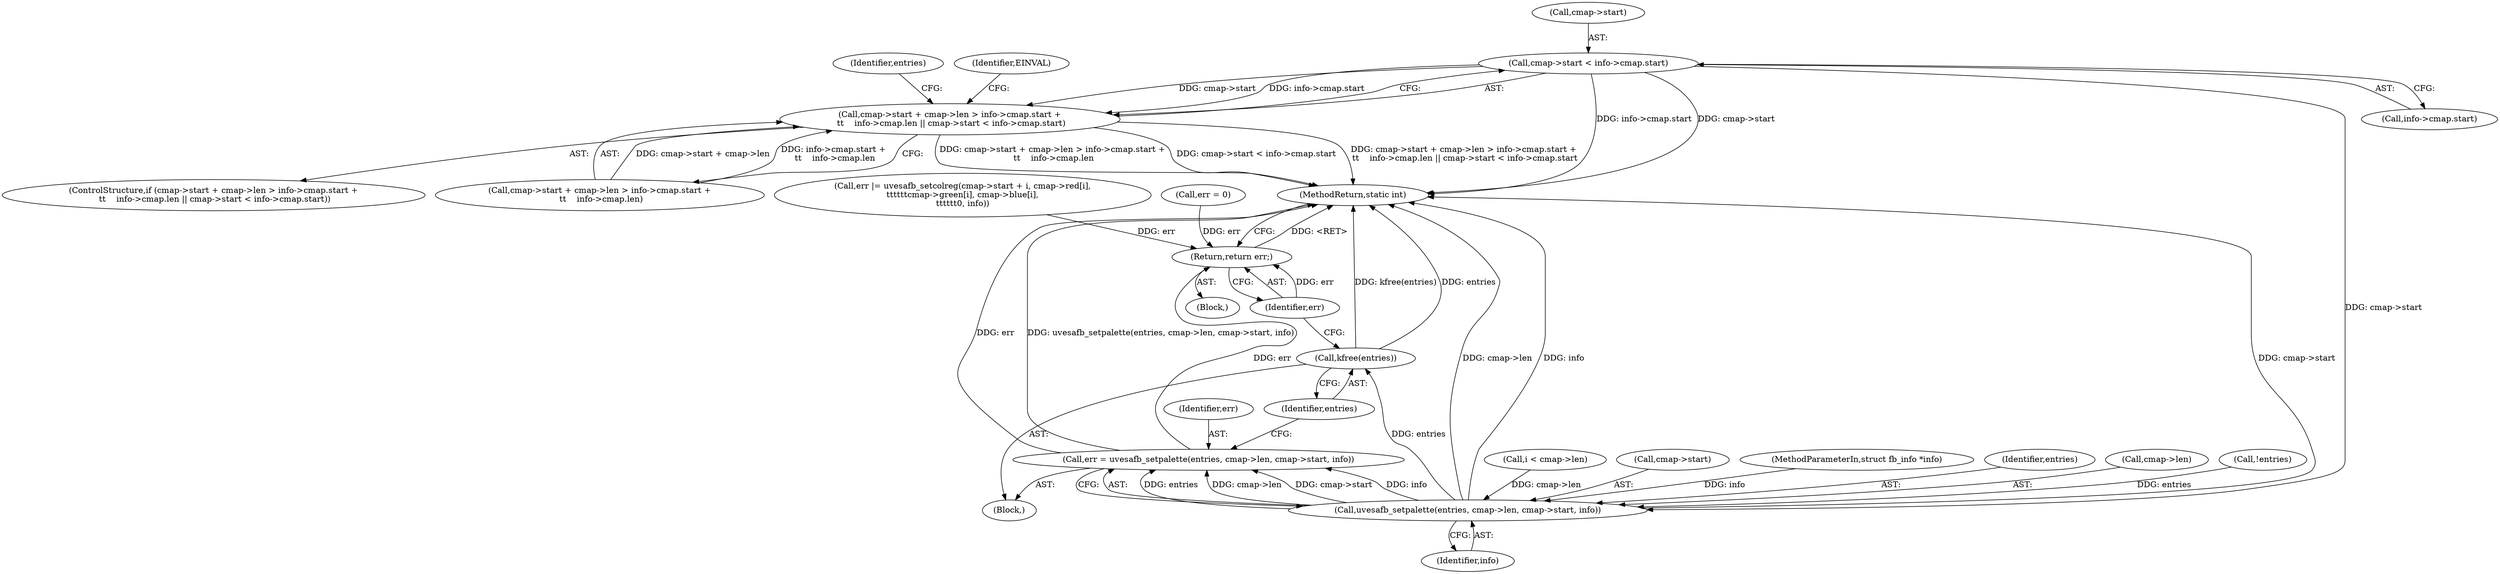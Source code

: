 digraph "0_linux_9f645bcc566a1e9f921bdae7528a01ced5bc3713@pointer" {
"1000147" [label="(Call,cmap->start < info->cmap.start)"];
"1000127" [label="(Call,cmap->start + cmap->len > info->cmap.start +\n \t\t    info->cmap.len || cmap->start < info->cmap.start)"];
"1000236" [label="(Call,uvesafb_setpalette(entries, cmap->len, cmap->start, info))"];
"1000234" [label="(Call,err = uvesafb_setpalette(entries, cmap->len, cmap->start, info))"];
"1000286" [label="(Return,return err;)"];
"1000245" [label="(Call,kfree(entries))"];
"1000180" [label="(Call,i < cmap->len)"];
"1000241" [label="(Call,cmap->start)"];
"1000114" [label="(Call,err = 0)"];
"1000160" [label="(Identifier,entries)"];
"1000148" [label="(Call,cmap->start)"];
"1000286" [label="(Return,return err;)"];
"1000151" [label="(Call,info->cmap.start)"];
"1000125" [label="(Block,)"];
"1000104" [label="(Block,)"];
"1000245" [label="(Call,kfree(entries))"];
"1000246" [label="(Identifier,entries)"];
"1000127" [label="(Call,cmap->start + cmap->len > info->cmap.start +\n \t\t    info->cmap.len || cmap->start < info->cmap.start)"];
"1000234" [label="(Call,err = uvesafb_setpalette(entries, cmap->len, cmap->start, info))"];
"1000261" [label="(Call,err |= uvesafb_setcolreg(cmap->start + i, cmap->red[i],\n\t\t\t\t\t\tcmap->green[i], cmap->blue[i],\n\t\t\t\t\t\t0, info))"];
"1000235" [label="(Identifier,err)"];
"1000287" [label="(Identifier,err)"];
"1000103" [label="(MethodParameterIn,struct fb_info *info)"];
"1000147" [label="(Call,cmap->start < info->cmap.start)"];
"1000237" [label="(Identifier,entries)"];
"1000238" [label="(Call,cmap->len)"];
"1000244" [label="(Identifier,info)"];
"1000158" [label="(Identifier,EINVAL)"];
"1000236" [label="(Call,uvesafb_setpalette(entries, cmap->len, cmap->start, info))"];
"1000171" [label="(Call,!entries)"];
"1000126" [label="(ControlStructure,if (cmap->start + cmap->len > info->cmap.start +\n \t\t    info->cmap.len || cmap->start < info->cmap.start))"];
"1000128" [label="(Call,cmap->start + cmap->len > info->cmap.start +\n \t\t    info->cmap.len)"];
"1000288" [label="(MethodReturn,static int)"];
"1000147" -> "1000127"  [label="AST: "];
"1000147" -> "1000151"  [label="CFG: "];
"1000148" -> "1000147"  [label="AST: "];
"1000151" -> "1000147"  [label="AST: "];
"1000127" -> "1000147"  [label="CFG: "];
"1000147" -> "1000288"  [label="DDG: info->cmap.start"];
"1000147" -> "1000288"  [label="DDG: cmap->start"];
"1000147" -> "1000127"  [label="DDG: cmap->start"];
"1000147" -> "1000127"  [label="DDG: info->cmap.start"];
"1000147" -> "1000236"  [label="DDG: cmap->start"];
"1000127" -> "1000126"  [label="AST: "];
"1000127" -> "1000128"  [label="CFG: "];
"1000128" -> "1000127"  [label="AST: "];
"1000158" -> "1000127"  [label="CFG: "];
"1000160" -> "1000127"  [label="CFG: "];
"1000127" -> "1000288"  [label="DDG: cmap->start + cmap->len > info->cmap.start +\n \t\t    info->cmap.len || cmap->start < info->cmap.start"];
"1000127" -> "1000288"  [label="DDG: cmap->start + cmap->len > info->cmap.start +\n \t\t    info->cmap.len"];
"1000127" -> "1000288"  [label="DDG: cmap->start < info->cmap.start"];
"1000128" -> "1000127"  [label="DDG: cmap->start + cmap->len"];
"1000128" -> "1000127"  [label="DDG: info->cmap.start +\n \t\t    info->cmap.len"];
"1000236" -> "1000234"  [label="AST: "];
"1000236" -> "1000244"  [label="CFG: "];
"1000237" -> "1000236"  [label="AST: "];
"1000238" -> "1000236"  [label="AST: "];
"1000241" -> "1000236"  [label="AST: "];
"1000244" -> "1000236"  [label="AST: "];
"1000234" -> "1000236"  [label="CFG: "];
"1000236" -> "1000288"  [label="DDG: cmap->len"];
"1000236" -> "1000288"  [label="DDG: info"];
"1000236" -> "1000288"  [label="DDG: cmap->start"];
"1000236" -> "1000234"  [label="DDG: entries"];
"1000236" -> "1000234"  [label="DDG: cmap->len"];
"1000236" -> "1000234"  [label="DDG: cmap->start"];
"1000236" -> "1000234"  [label="DDG: info"];
"1000171" -> "1000236"  [label="DDG: entries"];
"1000180" -> "1000236"  [label="DDG: cmap->len"];
"1000103" -> "1000236"  [label="DDG: info"];
"1000236" -> "1000245"  [label="DDG: entries"];
"1000234" -> "1000125"  [label="AST: "];
"1000235" -> "1000234"  [label="AST: "];
"1000246" -> "1000234"  [label="CFG: "];
"1000234" -> "1000288"  [label="DDG: uvesafb_setpalette(entries, cmap->len, cmap->start, info)"];
"1000234" -> "1000288"  [label="DDG: err"];
"1000234" -> "1000286"  [label="DDG: err"];
"1000286" -> "1000104"  [label="AST: "];
"1000286" -> "1000287"  [label="CFG: "];
"1000287" -> "1000286"  [label="AST: "];
"1000288" -> "1000286"  [label="CFG: "];
"1000286" -> "1000288"  [label="DDG: <RET>"];
"1000287" -> "1000286"  [label="DDG: err"];
"1000114" -> "1000286"  [label="DDG: err"];
"1000261" -> "1000286"  [label="DDG: err"];
"1000245" -> "1000125"  [label="AST: "];
"1000245" -> "1000246"  [label="CFG: "];
"1000246" -> "1000245"  [label="AST: "];
"1000287" -> "1000245"  [label="CFG: "];
"1000245" -> "1000288"  [label="DDG: kfree(entries)"];
"1000245" -> "1000288"  [label="DDG: entries"];
}
